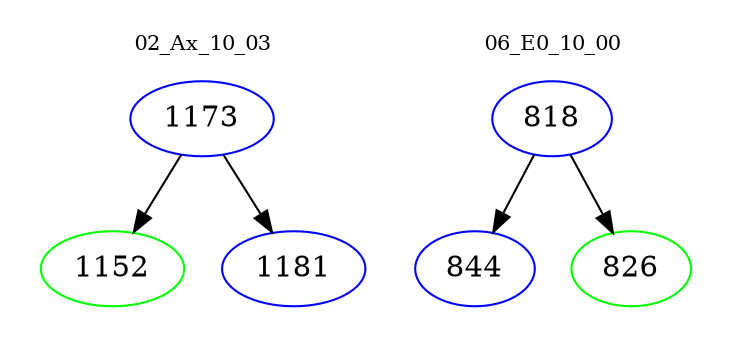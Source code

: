 digraph{
subgraph cluster_0 {
color = white
label = "02_Ax_10_03";
fontsize=10;
T0_1173 [label="1173", color="blue"]
T0_1173 -> T0_1152 [color="black"]
T0_1152 [label="1152", color="green"]
T0_1173 -> T0_1181 [color="black"]
T0_1181 [label="1181", color="blue"]
}
subgraph cluster_1 {
color = white
label = "06_E0_10_00";
fontsize=10;
T1_818 [label="818", color="blue"]
T1_818 -> T1_844 [color="black"]
T1_844 [label="844", color="blue"]
T1_818 -> T1_826 [color="black"]
T1_826 [label="826", color="green"]
}
}
